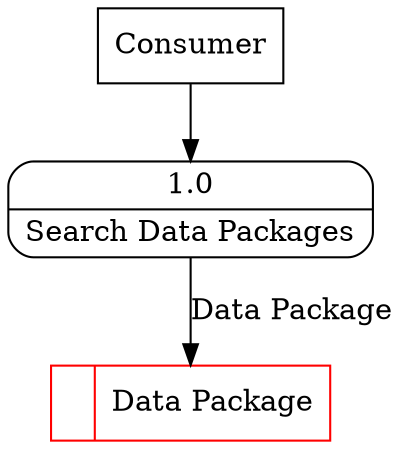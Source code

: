 digraph dfd2{ 
node[shape=record]
200 [label="<f0>  |<f1> Data Package " color=red];
201 [label="Consumer" shape=box];
202 [label="{<f0> 1.0|<f1> Search Data Packages }" shape=Mrecord];
201 -> 202
202 -> 200 [label="Data Package"]
}